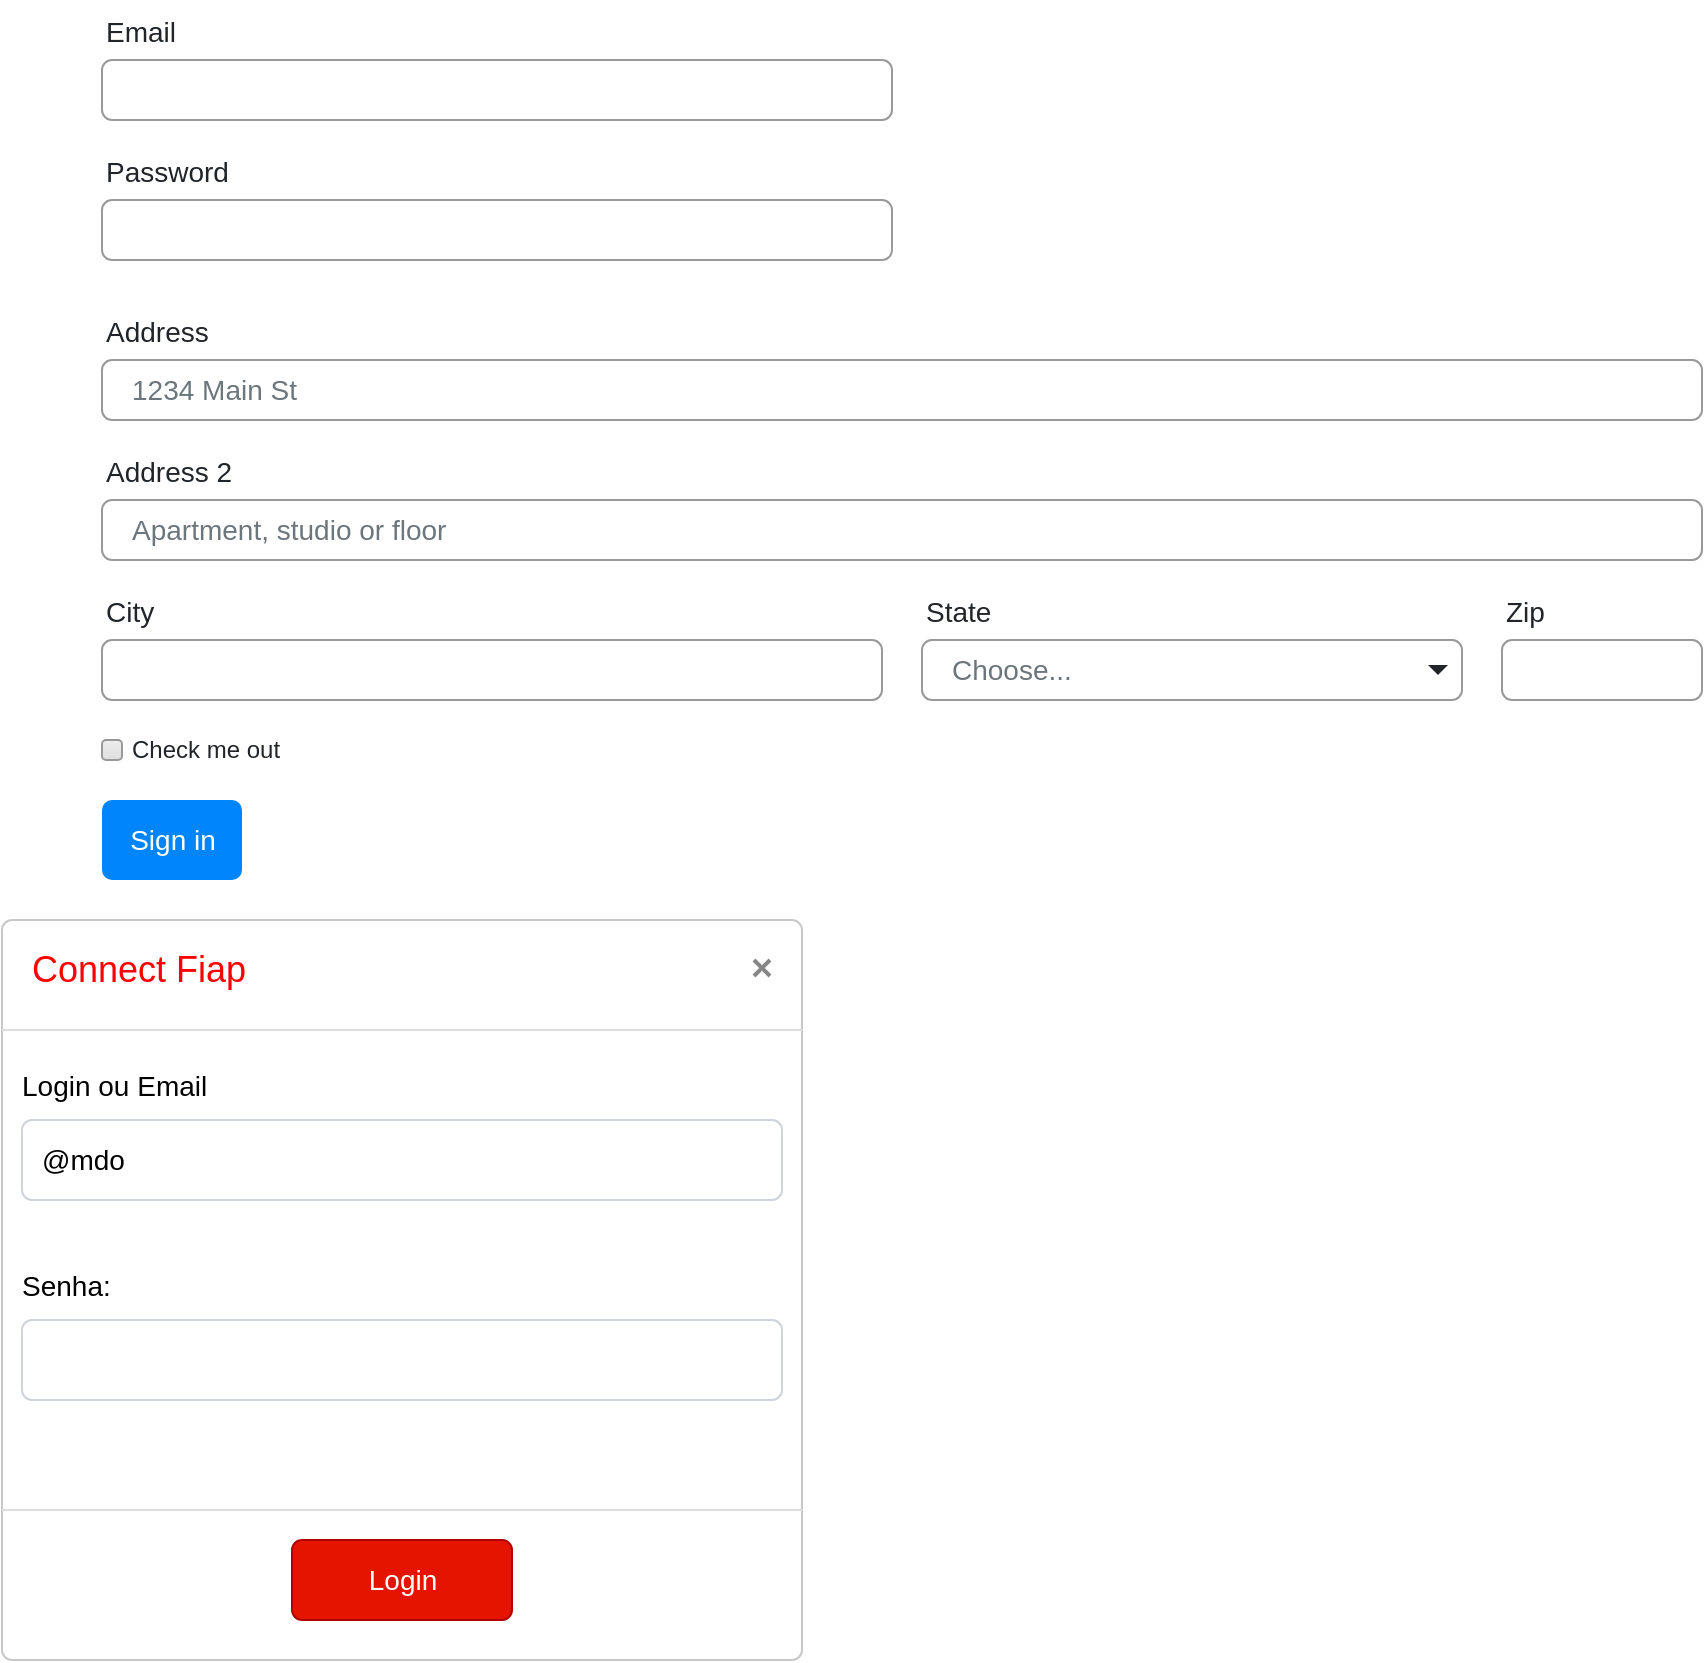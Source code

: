 <mxfile version="20.2.8" pages="2"><diagram id="4e-npC8FJJ3jQhvyM0oE" name="Login"><mxGraphModel dx="1287" dy="705" grid="1" gridSize="10" guides="1" tooltips="1" connect="1" arrows="1" fold="1" page="1" pageScale="1" pageWidth="827" pageHeight="1169" math="0" shadow="0"><root><mxCell id="0"/><mxCell id="1" parent="0"/><mxCell id="hYBS64QUtoBj-2F2UdPP-4" value="Email" style="fillColor=none;strokeColor=none;align=left;fontSize=14;fontColor=#212529;" vertex="1" parent="1"><mxGeometry x="-160" y="200" width="400" height="30" as="geometry"/></mxCell><mxCell id="hYBS64QUtoBj-2F2UdPP-5" value="" style="html=1;shadow=0;dashed=0;shape=mxgraph.bootstrap.rrect;rSize=5;fillColor=none;strokeColor=#999999;align=left;spacing=15;fontSize=14;fontColor=#6C767D;" vertex="1" parent="1"><mxGeometry x="-160" y="230" width="395" height="30" as="geometry"/></mxCell><mxCell id="hYBS64QUtoBj-2F2UdPP-6" value="Password" style="fillColor=none;strokeColor=none;align=left;fontSize=14;fontColor=#212529;" vertex="1" parent="1"><mxGeometry x="-160" y="270" width="400" height="30" as="geometry"/></mxCell><mxCell id="hYBS64QUtoBj-2F2UdPP-7" value="" style="html=1;shadow=0;dashed=0;shape=mxgraph.bootstrap.rrect;rSize=5;fillColor=none;strokeColor=#999999;align=left;spacing=15;fontSize=14;fontColor=#6C767D;" vertex="1" parent="1"><mxGeometry x="-160" y="300" width="395" height="30" as="geometry"/></mxCell><mxCell id="hYBS64QUtoBj-2F2UdPP-8" value="Address" style="fillColor=none;strokeColor=none;align=left;fontSize=14;fontColor=#212529;" vertex="1" parent="1"><mxGeometry x="-160" y="350" width="390" height="30" as="geometry"/></mxCell><mxCell id="hYBS64QUtoBj-2F2UdPP-9" value="1234 Main St" style="html=1;shadow=0;dashed=0;shape=mxgraph.bootstrap.rrect;rSize=5;fillColor=none;strokeColor=#999999;align=left;spacing=15;fontSize=14;fontColor=#6C767D;" vertex="1" parent="1"><mxGeometry x="-160" y="380" width="800" height="30" as="geometry"/></mxCell><mxCell id="hYBS64QUtoBj-2F2UdPP-10" value="Address 2" style="fillColor=none;strokeColor=none;align=left;fontSize=14;fontColor=#212529;" vertex="1" parent="1"><mxGeometry x="-160" y="420" width="390" height="30" as="geometry"/></mxCell><mxCell id="hYBS64QUtoBj-2F2UdPP-11" value="Apartment, studio or floor" style="html=1;shadow=0;dashed=0;shape=mxgraph.bootstrap.rrect;rSize=5;fillColor=none;strokeColor=#999999;align=left;spacing=15;fontSize=14;fontColor=#6C767D;" vertex="1" parent="1"><mxGeometry x="-160" y="450" width="800" height="30" as="geometry"/></mxCell><mxCell id="hYBS64QUtoBj-2F2UdPP-12" value="City" style="fillColor=none;strokeColor=none;align=left;fontSize=14;fontColor=#212529;" vertex="1" parent="1"><mxGeometry x="-160" y="490" width="390" height="30" as="geometry"/></mxCell><mxCell id="hYBS64QUtoBj-2F2UdPP-13" value="" style="html=1;shadow=0;dashed=0;shape=mxgraph.bootstrap.rrect;rSize=5;fillColor=none;strokeColor=#999999;align=left;spacing=15;fontSize=14;fontColor=#6C767D;" vertex="1" parent="1"><mxGeometry x="-160" y="520" width="390" height="30" as="geometry"/></mxCell><mxCell id="hYBS64QUtoBj-2F2UdPP-14" value="State" style="fillColor=none;strokeColor=none;align=left;fontSize=14;fontColor=#212529;" vertex="1" parent="1"><mxGeometry x="250" y="490" width="220" height="30" as="geometry"/></mxCell><mxCell id="hYBS64QUtoBj-2F2UdPP-15" value="Choose..." style="html=1;shadow=0;dashed=0;shape=mxgraph.bootstrap.rrect;rSize=5;fillColor=none;strokeColor=#999999;align=left;spacing=15;fontSize=14;fontColor=#6C767D;" vertex="1" parent="1"><mxGeometry x="250" y="520" width="270" height="30" as="geometry"/></mxCell><mxCell id="hYBS64QUtoBj-2F2UdPP-16" value="" style="shape=triangle;direction=south;fillColor=#212529;strokeColor=none;perimeter=none;" vertex="1" parent="hYBS64QUtoBj-2F2UdPP-15"><mxGeometry x="1" y="0.5" width="10" height="5" relative="1" as="geometry"><mxPoint x="-17" y="-2.5" as="offset"/></mxGeometry></mxCell><mxCell id="hYBS64QUtoBj-2F2UdPP-17" value="Zip" style="fillColor=none;strokeColor=none;align=left;fontSize=14;fontColor=#212529;" vertex="1" parent="1"><mxGeometry x="540" y="490" width="100" height="30" as="geometry"/></mxCell><mxCell id="hYBS64QUtoBj-2F2UdPP-18" value="" style="html=1;shadow=0;dashed=0;shape=mxgraph.bootstrap.rrect;rSize=5;fillColor=none;strokeColor=#999999;align=left;spacing=15;fontSize=14;fontColor=#6C767D;" vertex="1" parent="1"><mxGeometry x="540" y="520" width="100" height="30" as="geometry"/></mxCell><mxCell id="hYBS64QUtoBj-2F2UdPP-19" value="Check me out" style="html=1;shadow=0;dashed=0;shape=mxgraph.bootstrap.checkbox2;labelPosition=right;verticalLabelPosition=middle;align=left;verticalAlign=middle;gradientColor=#DEDEDE;fillColor=#EDEDED;checked=0;spacing=5;strokeColor=#999999;fontColor=#212529;checkedFill=#0085FC;checkedStroke=#ffffff;" vertex="1" parent="1"><mxGeometry x="-160" y="570" width="10" height="10" as="geometry"/></mxCell><mxCell id="hYBS64QUtoBj-2F2UdPP-20" value="Sign in" style="html=1;shadow=0;dashed=0;shape=mxgraph.bootstrap.rrect;rSize=5;fillColor=#0085FC;strokeColor=none;align=center;fontSize=14;fontColor=#FFFFFF;" vertex="1" parent="1"><mxGeometry x="-160" y="600" width="70" height="40" as="geometry"/></mxCell><mxCell id="hYBS64QUtoBj-2F2UdPP-21" value="&lt;font color=&quot;#ff0000&quot;&gt;Connect Fiap&lt;/font&gt;" style="html=1;shadow=0;dashed=0;shape=mxgraph.bootstrap.rrect;rSize=5;html=1;strokeColor=#C8C8C8;fillColor=#ffffff;whiteSpace=wrap;verticalAlign=top;align=left;fontSize=18;spacing=15;spacingTop=-5;" vertex="1" parent="1"><mxGeometry x="-210" y="660" width="400" height="370" as="geometry"/></mxCell><mxCell id="hYBS64QUtoBj-2F2UdPP-22" value="" style="shape=line;strokeColor=#dddddd;resizeWidth=1;" vertex="1" parent="hYBS64QUtoBj-2F2UdPP-21"><mxGeometry width="400" height="10" relative="1" as="geometry"><mxPoint y="50" as="offset"/></mxGeometry></mxCell><mxCell id="hYBS64QUtoBj-2F2UdPP-23" value="" style="html=1;shadow=0;dashed=0;shape=mxgraph.bootstrap.x;strokeColor=#868686;strokeWidth=2;" vertex="1" parent="hYBS64QUtoBj-2F2UdPP-21"><mxGeometry x="1" width="8" height="8" relative="1" as="geometry"><mxPoint x="-24" y="20" as="offset"/></mxGeometry></mxCell><mxCell id="hYBS64QUtoBj-2F2UdPP-24" value="Login ou Email" style="strokeColor=none;fillColor=none;resizeWidth=1;align=left;verticalAlign=top;spacing=10;fontSize=14;whiteSpace=wrap;html=1;" vertex="1" parent="hYBS64QUtoBj-2F2UdPP-21"><mxGeometry width="400" height="40" relative="1" as="geometry"><mxPoint y="60" as="offset"/></mxGeometry></mxCell><mxCell id="hYBS64QUtoBj-2F2UdPP-25" value="@mdo" style="html=1;shadow=0;dashed=0;shape=mxgraph.bootstrap.rrect;rSize=5;strokeColor=#CED4DA;fillColor=none;align=left;verticalAlign=middle;spacing=10;fontSize=14;whiteSpace=wrap;html=1;" vertex="1" parent="hYBS64QUtoBj-2F2UdPP-21"><mxGeometry width="380" height="40" relative="1" as="geometry"><mxPoint x="10" y="100" as="offset"/></mxGeometry></mxCell><mxCell id="hYBS64QUtoBj-2F2UdPP-26" value="Senha:" style="strokeColor=none;fillColor=none;resizeWidth=1;align=left;verticalAlign=top;spacing=10;fontSize=14;whiteSpace=wrap;html=1;" vertex="1" parent="hYBS64QUtoBj-2F2UdPP-21"><mxGeometry width="400" height="40" relative="1" as="geometry"><mxPoint y="160" as="offset"/></mxGeometry></mxCell><mxCell id="hYBS64QUtoBj-2F2UdPP-27" value="" style="html=1;shadow=0;dashed=0;shape=mxgraph.bootstrap.rrect;rSize=5;strokeColor=#CED4DA;fillColor=none;align=left;verticalAlign=middle;spacing=10;fontSize=14;whiteSpace=wrap;html=1;" vertex="1" parent="hYBS64QUtoBj-2F2UdPP-21"><mxGeometry width="380" height="40" relative="1" as="geometry"><mxPoint x="10" y="200" as="offset"/></mxGeometry></mxCell><mxCell id="hYBS64QUtoBj-2F2UdPP-28" value="" style="shape=line;strokeColor=#dddddd;resizeWidth=1;" vertex="1" parent="hYBS64QUtoBj-2F2UdPP-21"><mxGeometry width="400" height="10" relative="1" as="geometry"><mxPoint y="290" as="offset"/></mxGeometry></mxCell><mxCell id="hYBS64QUtoBj-2F2UdPP-29" value="Login" style="html=1;shadow=0;dashed=0;shape=mxgraph.bootstrap.rrect;rSize=5;fillColor=#e51400;strokeColor=#B20000;fontSize=14;fontColor=#ffffff;" vertex="1" parent="hYBS64QUtoBj-2F2UdPP-21"><mxGeometry x="1" y="1" width="110" height="40" relative="1" as="geometry"><mxPoint x="-255" y="-60" as="offset"/></mxGeometry></mxCell></root></mxGraphModel></diagram><diagram id="Gs_oxsGhTFBiMwVPInT9" name="index"><mxGraphModel dx="460" dy="705" grid="1" gridSize="10" guides="1" tooltips="1" connect="1" arrows="1" fold="1" page="1" pageScale="1" pageWidth="827" pageHeight="1169" math="0" shadow="0"><root><mxCell id="0"/><mxCell id="1" parent="0"/></root></mxGraphModel></diagram></mxfile>